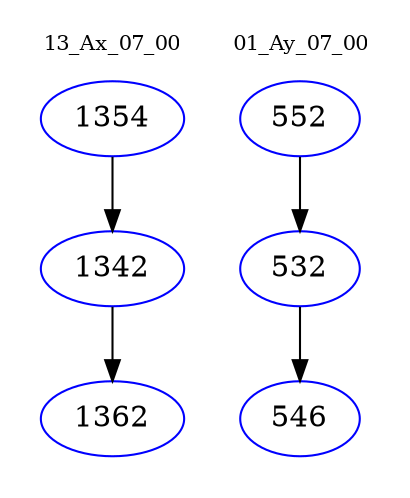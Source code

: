 digraph{
subgraph cluster_0 {
color = white
label = "13_Ax_07_00";
fontsize=10;
T0_1354 [label="1354", color="blue"]
T0_1354 -> T0_1342 [color="black"]
T0_1342 [label="1342", color="blue"]
T0_1342 -> T0_1362 [color="black"]
T0_1362 [label="1362", color="blue"]
}
subgraph cluster_1 {
color = white
label = "01_Ay_07_00";
fontsize=10;
T1_552 [label="552", color="blue"]
T1_552 -> T1_532 [color="black"]
T1_532 [label="532", color="blue"]
T1_532 -> T1_546 [color="black"]
T1_546 [label="546", color="blue"]
}
}
